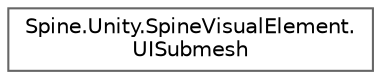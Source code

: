 digraph "类继承关系图"
{
 // LATEX_PDF_SIZE
  bgcolor="transparent";
  edge [fontname=Helvetica,fontsize=10,labelfontname=Helvetica,labelfontsize=10];
  node [fontname=Helvetica,fontsize=10,shape=box,height=0.2,width=0.4];
  rankdir="LR";
  Node0 [id="Node000000",label="Spine.Unity.SpineVisualElement.\lUISubmesh",height=0.2,width=0.4,color="grey40", fillcolor="white", style="filled",URL="$class_spine_1_1_unity_1_1_spine_visual_element_1_1_u_i_submesh.html",tooltip=" "];
}
